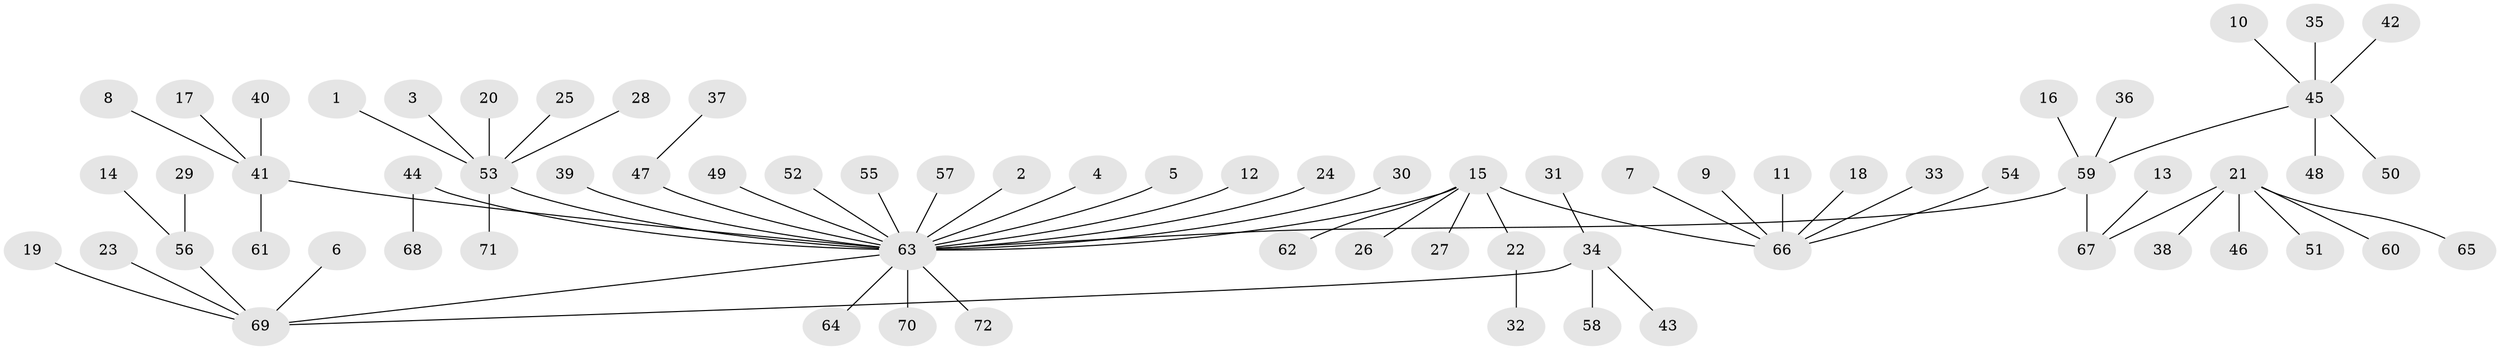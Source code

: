 // original degree distribution, {9: 0.013888888888888888, 23: 0.006944444444444444, 10: 0.006944444444444444, 1: 0.6527777777777778, 3: 0.05555555555555555, 7: 0.006944444444444444, 2: 0.19444444444444445, 4: 0.013888888888888888, 8: 0.027777777777777776, 6: 0.006944444444444444, 5: 0.013888888888888888}
// Generated by graph-tools (version 1.1) at 2025/01/03/09/25 03:01:55]
// undirected, 72 vertices, 71 edges
graph export_dot {
graph [start="1"]
  node [color=gray90,style=filled];
  1;
  2;
  3;
  4;
  5;
  6;
  7;
  8;
  9;
  10;
  11;
  12;
  13;
  14;
  15;
  16;
  17;
  18;
  19;
  20;
  21;
  22;
  23;
  24;
  25;
  26;
  27;
  28;
  29;
  30;
  31;
  32;
  33;
  34;
  35;
  36;
  37;
  38;
  39;
  40;
  41;
  42;
  43;
  44;
  45;
  46;
  47;
  48;
  49;
  50;
  51;
  52;
  53;
  54;
  55;
  56;
  57;
  58;
  59;
  60;
  61;
  62;
  63;
  64;
  65;
  66;
  67;
  68;
  69;
  70;
  71;
  72;
  1 -- 53 [weight=1.0];
  2 -- 63 [weight=1.0];
  3 -- 53 [weight=1.0];
  4 -- 63 [weight=1.0];
  5 -- 63 [weight=1.0];
  6 -- 69 [weight=1.0];
  7 -- 66 [weight=1.0];
  8 -- 41 [weight=1.0];
  9 -- 66 [weight=1.0];
  10 -- 45 [weight=1.0];
  11 -- 66 [weight=1.0];
  12 -- 63 [weight=1.0];
  13 -- 67 [weight=1.0];
  14 -- 56 [weight=1.0];
  15 -- 22 [weight=1.0];
  15 -- 26 [weight=1.0];
  15 -- 27 [weight=1.0];
  15 -- 62 [weight=1.0];
  15 -- 63 [weight=1.0];
  15 -- 66 [weight=1.0];
  16 -- 59 [weight=1.0];
  17 -- 41 [weight=1.0];
  18 -- 66 [weight=1.0];
  19 -- 69 [weight=1.0];
  20 -- 53 [weight=1.0];
  21 -- 38 [weight=1.0];
  21 -- 46 [weight=1.0];
  21 -- 51 [weight=1.0];
  21 -- 60 [weight=1.0];
  21 -- 65 [weight=1.0];
  21 -- 67 [weight=1.0];
  22 -- 32 [weight=1.0];
  23 -- 69 [weight=1.0];
  24 -- 63 [weight=1.0];
  25 -- 53 [weight=1.0];
  28 -- 53 [weight=1.0];
  29 -- 56 [weight=1.0];
  30 -- 63 [weight=1.0];
  31 -- 34 [weight=1.0];
  33 -- 66 [weight=1.0];
  34 -- 43 [weight=1.0];
  34 -- 58 [weight=1.0];
  34 -- 69 [weight=1.0];
  35 -- 45 [weight=1.0];
  36 -- 59 [weight=1.0];
  37 -- 47 [weight=1.0];
  39 -- 63 [weight=1.0];
  40 -- 41 [weight=1.0];
  41 -- 61 [weight=1.0];
  41 -- 63 [weight=1.0];
  42 -- 45 [weight=1.0];
  44 -- 63 [weight=1.0];
  44 -- 68 [weight=1.0];
  45 -- 48 [weight=1.0];
  45 -- 50 [weight=1.0];
  45 -- 59 [weight=1.0];
  47 -- 63 [weight=1.0];
  49 -- 63 [weight=1.0];
  52 -- 63 [weight=1.0];
  53 -- 63 [weight=1.0];
  53 -- 71 [weight=1.0];
  54 -- 66 [weight=1.0];
  55 -- 63 [weight=1.0];
  56 -- 69 [weight=1.0];
  57 -- 63 [weight=1.0];
  59 -- 63 [weight=1.0];
  59 -- 67 [weight=1.0];
  63 -- 64 [weight=1.0];
  63 -- 69 [weight=1.0];
  63 -- 70 [weight=1.0];
  63 -- 72 [weight=1.0];
}
